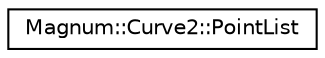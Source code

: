digraph "圖形化之類別階層"
{
  edge [fontname="Helvetica",fontsize="10",labelfontname="Helvetica",labelfontsize="10"];
  node [fontname="Helvetica",fontsize="10",shape=record];
  rankdir="LR";
  Node1 [label="Magnum::Curve2::PointList",height=0.2,width=0.4,color="black", fillcolor="white", style="filled",URL="$class_magnum_1_1_curve2_1_1_point_list.html"];
}
